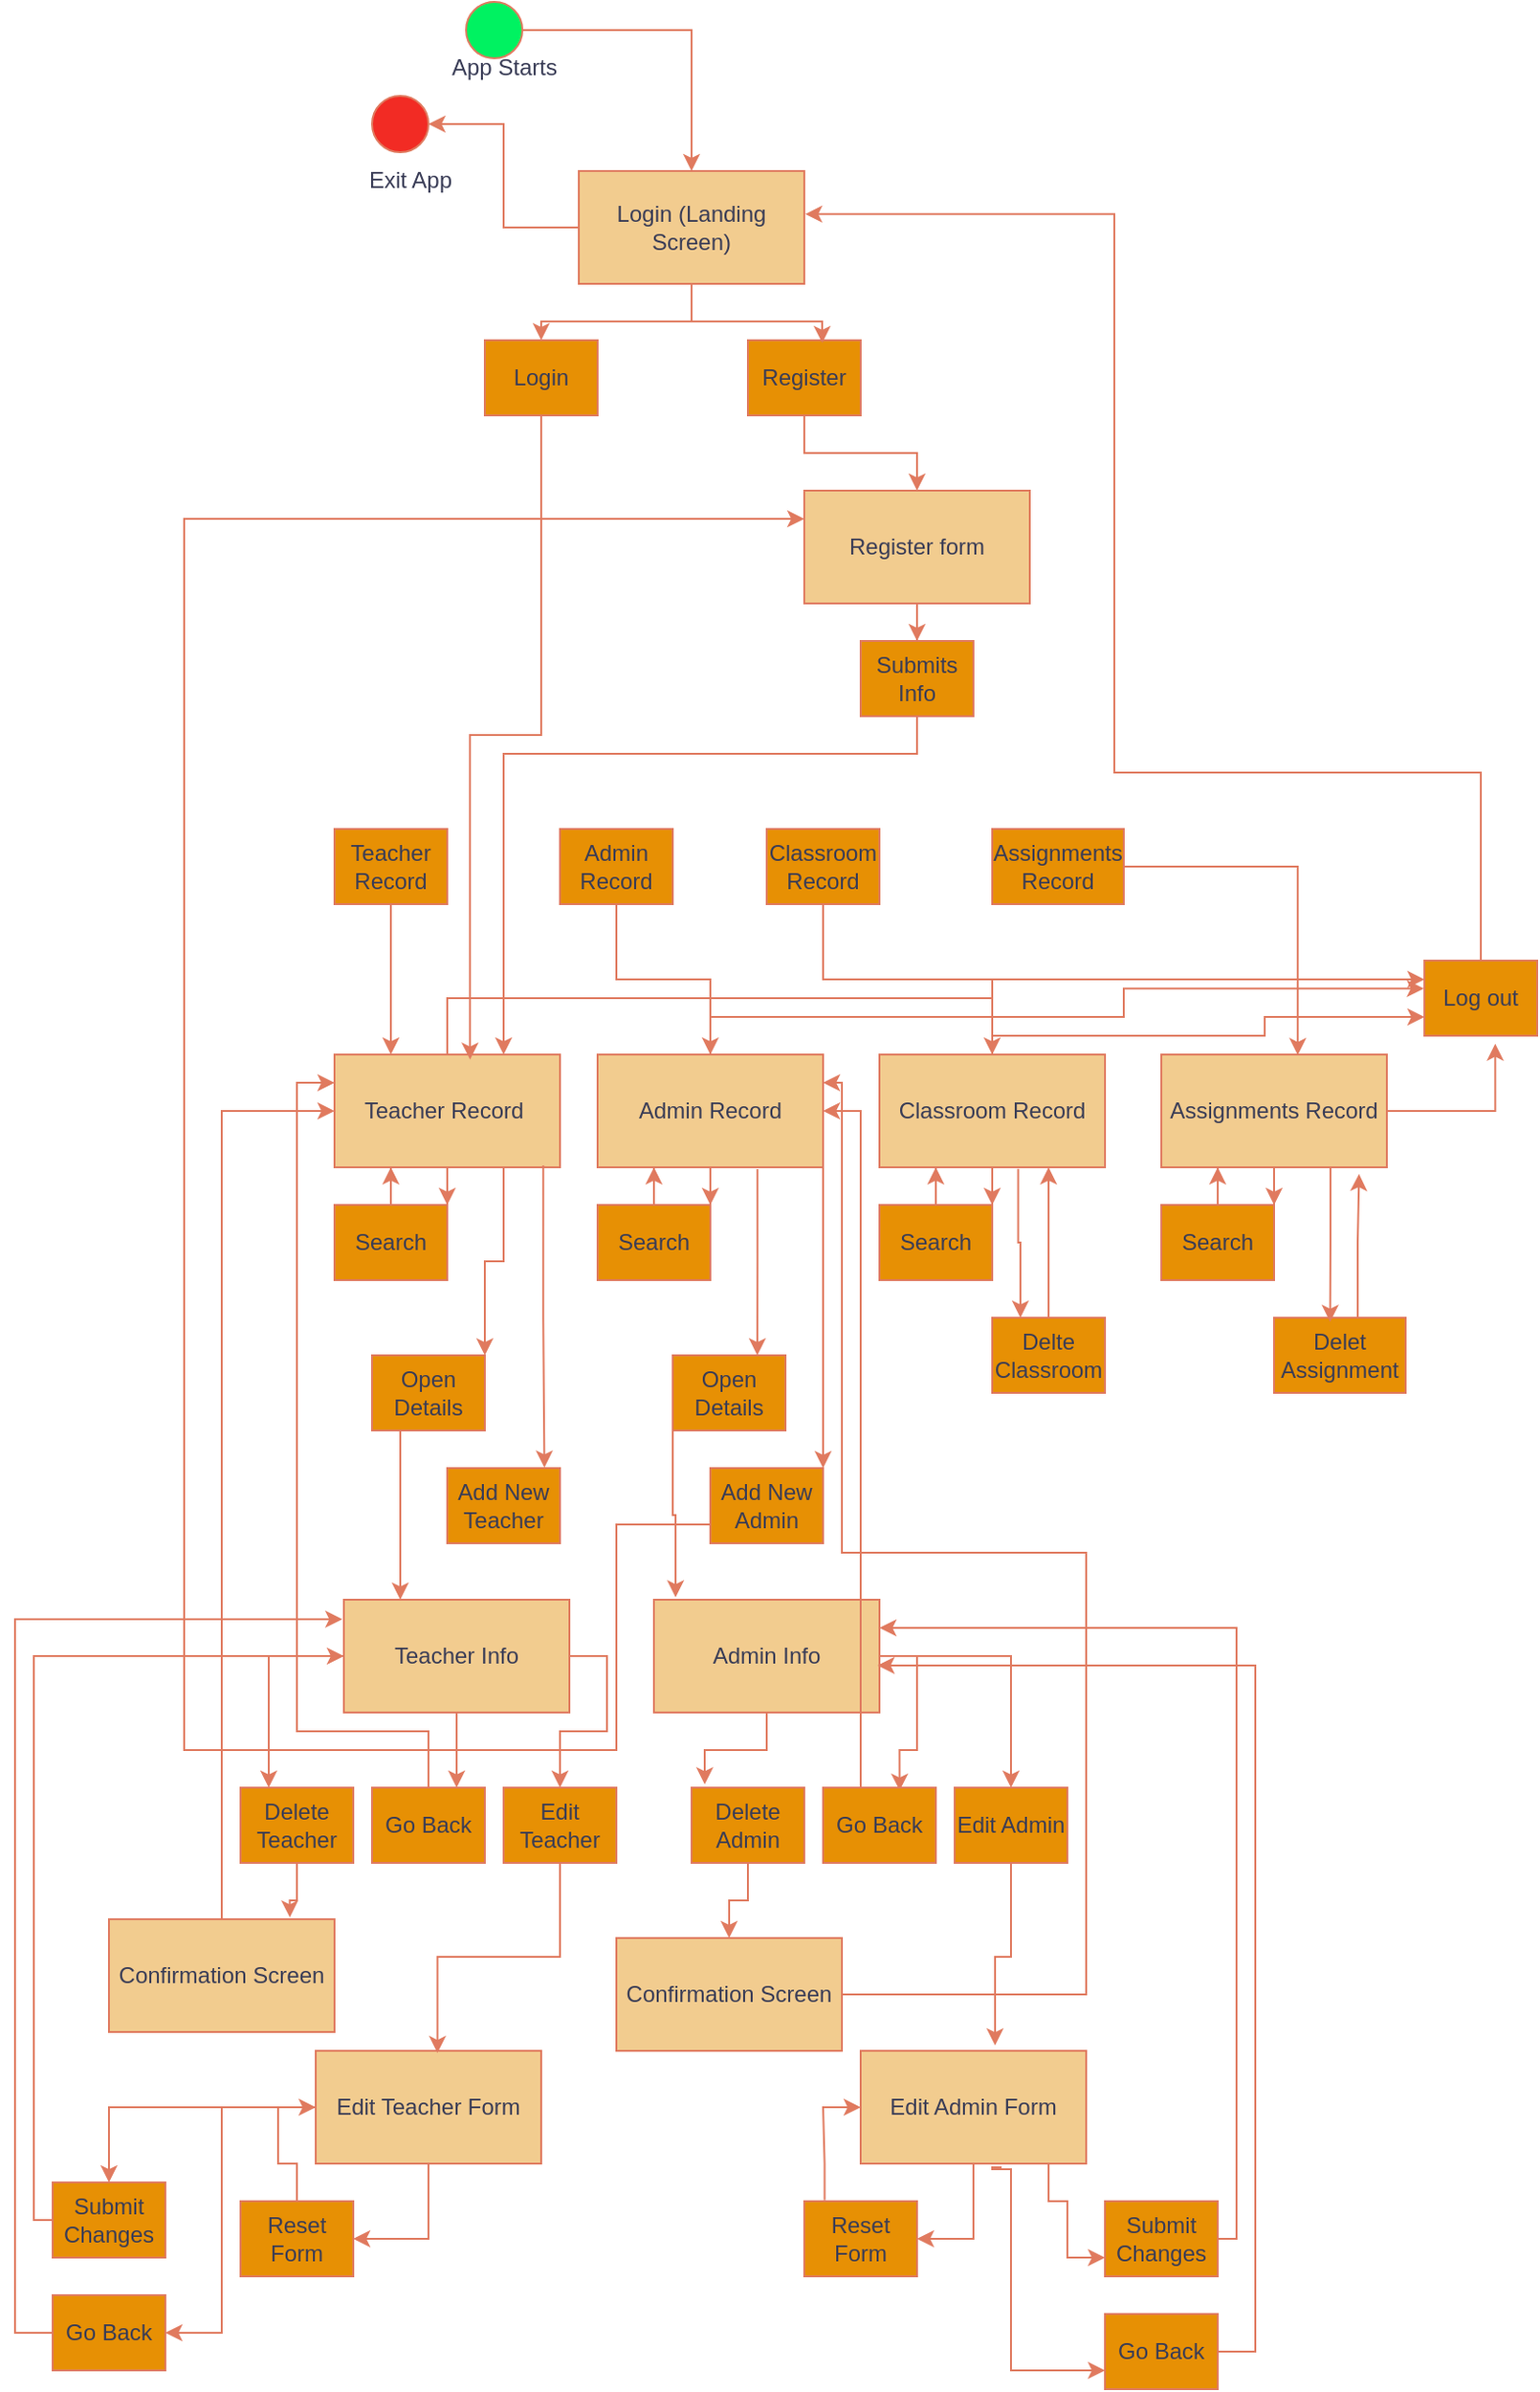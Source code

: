 <mxfile version="24.4.6" type="device">
  <diagram id="prtHgNgQTEPvFCAcTncT" name="Page-1">
    <mxGraphModel dx="1474" dy="450" grid="1" gridSize="10" guides="1" tooltips="1" connect="1" arrows="1" fold="1" page="1" pageScale="1" pageWidth="827" pageHeight="1169" math="0" shadow="0">
      <root>
        <mxCell id="0" />
        <mxCell id="1" parent="0" />
        <mxCell id="pUPX2TWsstye6qnm_-PR-9" style="edgeStyle=orthogonalEdgeStyle;rounded=0;orthogonalLoop=1;jettySize=auto;html=1;entryX=1;entryY=0.5;entryDx=0;entryDy=0;strokeColor=#E07A5F;fontColor=#393C56;fillColor=#F2CC8F;" edge="1" parent="1" source="pUPX2TWsstye6qnm_-PR-1" target="pUPX2TWsstye6qnm_-PR-3">
          <mxGeometry relative="1" as="geometry" />
        </mxCell>
        <mxCell id="pUPX2TWsstye6qnm_-PR-12" style="edgeStyle=orthogonalEdgeStyle;rounded=0;orthogonalLoop=1;jettySize=auto;html=1;entryX=0.5;entryY=0;entryDx=0;entryDy=0;strokeColor=#E07A5F;fontColor=#393C56;fillColor=#F2CC8F;" edge="1" parent="1" source="pUPX2TWsstye6qnm_-PR-1" target="pUPX2TWsstye6qnm_-PR-10">
          <mxGeometry relative="1" as="geometry" />
        </mxCell>
        <mxCell id="pUPX2TWsstye6qnm_-PR-1" value="Login (Landing Screen)" style="rounded=0;whiteSpace=wrap;html=1;labelBackgroundColor=none;fillColor=#F2CC8F;strokeColor=#E07A5F;fontColor=#393C56;" vertex="1" parent="1">
          <mxGeometry x="140" y="130" width="120" height="60" as="geometry" />
        </mxCell>
        <mxCell id="pUPX2TWsstye6qnm_-PR-7" style="edgeStyle=orthogonalEdgeStyle;rounded=0;orthogonalLoop=1;jettySize=auto;html=1;strokeColor=#E07A5F;fontColor=#393C56;fillColor=#F2CC8F;" edge="1" parent="1" source="pUPX2TWsstye6qnm_-PR-2" target="pUPX2TWsstye6qnm_-PR-1">
          <mxGeometry relative="1" as="geometry" />
        </mxCell>
        <mxCell id="pUPX2TWsstye6qnm_-PR-2" value="" style="ellipse;whiteSpace=wrap;html=1;aspect=fixed;labelBackgroundColor=none;fillColor=#00F261;strokeColor=#E07A5F;fontColor=#393C56;" vertex="1" parent="1">
          <mxGeometry x="80" y="40" width="30" height="30" as="geometry" />
        </mxCell>
        <mxCell id="pUPX2TWsstye6qnm_-PR-3" value="" style="ellipse;whiteSpace=wrap;html=1;aspect=fixed;labelBackgroundColor=none;fillColor=#F22B24;strokeColor=#E07A5F;fontColor=#393C56;" vertex="1" parent="1">
          <mxGeometry x="30" y="90" width="30" height="30" as="geometry" />
        </mxCell>
        <mxCell id="pUPX2TWsstye6qnm_-PR-5" value="App Starts" style="text;html=1;align=center;verticalAlign=middle;resizable=0;points=[];autosize=1;strokeColor=none;fillColor=none;fontColor=#393C56;" vertex="1" parent="1">
          <mxGeometry x="60" y="60" width="80" height="30" as="geometry" />
        </mxCell>
        <mxCell id="pUPX2TWsstye6qnm_-PR-6" value="Exit App" style="text;html=1;align=center;verticalAlign=middle;resizable=0;points=[];autosize=1;strokeColor=none;fillColor=none;fontColor=#393C56;" vertex="1" parent="1">
          <mxGeometry x="15" y="120" width="70" height="30" as="geometry" />
        </mxCell>
        <mxCell id="pUPX2TWsstye6qnm_-PR-10" value="Login" style="rounded=0;whiteSpace=wrap;html=1;labelBackgroundColor=none;fillColor=#e79004;strokeColor=#E07A5F;fontColor=#393C56;" vertex="1" parent="1">
          <mxGeometry x="90" y="220" width="60" height="40" as="geometry" />
        </mxCell>
        <mxCell id="pUPX2TWsstye6qnm_-PR-15" style="edgeStyle=orthogonalEdgeStyle;rounded=0;orthogonalLoop=1;jettySize=auto;html=1;entryX=0.5;entryY=0;entryDx=0;entryDy=0;strokeColor=#E07A5F;fontColor=#393C56;fillColor=#F2CC8F;" edge="1" parent="1" source="pUPX2TWsstye6qnm_-PR-11" target="pUPX2TWsstye6qnm_-PR-14">
          <mxGeometry relative="1" as="geometry" />
        </mxCell>
        <mxCell id="pUPX2TWsstye6qnm_-PR-11" value="Register" style="rounded=0;whiteSpace=wrap;html=1;labelBackgroundColor=none;fillColor=#e79004;strokeColor=#E07A5F;fontColor=#393C56;" vertex="1" parent="1">
          <mxGeometry x="230" y="220" width="60" height="40" as="geometry" />
        </mxCell>
        <mxCell id="pUPX2TWsstye6qnm_-PR-13" style="edgeStyle=orthogonalEdgeStyle;rounded=0;orthogonalLoop=1;jettySize=auto;html=1;entryX=0.659;entryY=0.036;entryDx=0;entryDy=0;entryPerimeter=0;strokeColor=#E07A5F;fontColor=#393C56;fillColor=#F2CC8F;" edge="1" parent="1" source="pUPX2TWsstye6qnm_-PR-1" target="pUPX2TWsstye6qnm_-PR-11">
          <mxGeometry relative="1" as="geometry" />
        </mxCell>
        <mxCell id="pUPX2TWsstye6qnm_-PR-17" style="edgeStyle=orthogonalEdgeStyle;rounded=0;orthogonalLoop=1;jettySize=auto;html=1;entryX=0.5;entryY=0;entryDx=0;entryDy=0;strokeColor=#E07A5F;fontColor=#393C56;fillColor=#F2CC8F;" edge="1" parent="1" source="pUPX2TWsstye6qnm_-PR-14" target="pUPX2TWsstye6qnm_-PR-16">
          <mxGeometry relative="1" as="geometry" />
        </mxCell>
        <mxCell id="pUPX2TWsstye6qnm_-PR-14" value="Register form" style="rounded=0;whiteSpace=wrap;html=1;labelBackgroundColor=none;fillColor=#F2CC8F;strokeColor=#E07A5F;fontColor=#393C56;" vertex="1" parent="1">
          <mxGeometry x="260" y="300" width="120" height="60" as="geometry" />
        </mxCell>
        <mxCell id="pUPX2TWsstye6qnm_-PR-30" style="edgeStyle=orthogonalEdgeStyle;rounded=0;orthogonalLoop=1;jettySize=auto;html=1;entryX=0.75;entryY=0;entryDx=0;entryDy=0;strokeColor=#E07A5F;fontColor=#393C56;fillColor=#F2CC8F;" edge="1" parent="1" source="pUPX2TWsstye6qnm_-PR-16" target="pUPX2TWsstye6qnm_-PR-18">
          <mxGeometry relative="1" as="geometry">
            <Array as="points">
              <mxPoint x="320" y="440" />
              <mxPoint x="100" y="440" />
            </Array>
          </mxGeometry>
        </mxCell>
        <mxCell id="pUPX2TWsstye6qnm_-PR-16" value="Submits Info" style="rounded=0;whiteSpace=wrap;html=1;labelBackgroundColor=none;fillColor=#e79004;strokeColor=#E07A5F;fontColor=#393C56;" vertex="1" parent="1">
          <mxGeometry x="290" y="380" width="60" height="40" as="geometry" />
        </mxCell>
        <mxCell id="pUPX2TWsstye6qnm_-PR-43" style="edgeStyle=orthogonalEdgeStyle;rounded=0;orthogonalLoop=1;jettySize=auto;html=1;entryX=1;entryY=0;entryDx=0;entryDy=0;strokeColor=#E07A5F;fontColor=#393C56;fillColor=#F2CC8F;" edge="1" parent="1" source="pUPX2TWsstye6qnm_-PR-18" target="pUPX2TWsstye6qnm_-PR-35">
          <mxGeometry relative="1" as="geometry" />
        </mxCell>
        <mxCell id="pUPX2TWsstye6qnm_-PR-55" style="edgeStyle=orthogonalEdgeStyle;rounded=0;orthogonalLoop=1;jettySize=auto;html=1;entryX=1;entryY=0;entryDx=0;entryDy=0;strokeColor=#E07A5F;fontColor=#393C56;fillColor=#F2CC8F;exitX=0.75;exitY=1;exitDx=0;exitDy=0;" edge="1" parent="1" source="pUPX2TWsstye6qnm_-PR-18" target="pUPX2TWsstye6qnm_-PR-51">
          <mxGeometry relative="1" as="geometry" />
        </mxCell>
        <mxCell id="pUPX2TWsstye6qnm_-PR-85" style="edgeStyle=orthogonalEdgeStyle;rounded=0;orthogonalLoop=1;jettySize=auto;html=1;entryX=0;entryY=0.25;entryDx=0;entryDy=0;strokeColor=#E07A5F;fontColor=#393C56;fillColor=#F2CC8F;" edge="1" parent="1" source="pUPX2TWsstye6qnm_-PR-18" target="pUPX2TWsstye6qnm_-PR-81">
          <mxGeometry relative="1" as="geometry">
            <Array as="points">
              <mxPoint x="70" y="570" />
              <mxPoint x="360" y="570" />
              <mxPoint x="360" y="560" />
            </Array>
          </mxGeometry>
        </mxCell>
        <mxCell id="pUPX2TWsstye6qnm_-PR-18" value="Teacher Record&amp;nbsp;" style="rounded=0;whiteSpace=wrap;html=1;labelBackgroundColor=none;fillColor=#F2CC8F;strokeColor=#E07A5F;fontColor=#393C56;" vertex="1" parent="1">
          <mxGeometry x="10" y="600" width="120" height="60" as="geometry" />
        </mxCell>
        <mxCell id="pUPX2TWsstye6qnm_-PR-31" style="edgeStyle=orthogonalEdgeStyle;rounded=0;orthogonalLoop=1;jettySize=auto;html=1;entryX=0.25;entryY=0;entryDx=0;entryDy=0;strokeColor=#E07A5F;fontColor=#393C56;fillColor=#F2CC8F;" edge="1" parent="1" source="pUPX2TWsstye6qnm_-PR-19" target="pUPX2TWsstye6qnm_-PR-18">
          <mxGeometry relative="1" as="geometry" />
        </mxCell>
        <mxCell id="pUPX2TWsstye6qnm_-PR-19" value="Teacher Record" style="rounded=0;whiteSpace=wrap;html=1;labelBackgroundColor=none;fillColor=#e79004;strokeColor=#E07A5F;fontColor=#393C56;" vertex="1" parent="1">
          <mxGeometry x="10" y="480" width="60" height="40" as="geometry" />
        </mxCell>
        <mxCell id="pUPX2TWsstye6qnm_-PR-33" style="edgeStyle=orthogonalEdgeStyle;rounded=0;orthogonalLoop=1;jettySize=auto;html=1;entryX=0.5;entryY=0;entryDx=0;entryDy=0;strokeColor=#E07A5F;fontColor=#393C56;fillColor=#F2CC8F;" edge="1" parent="1" source="pUPX2TWsstye6qnm_-PR-20" target="pUPX2TWsstye6qnm_-PR-27">
          <mxGeometry relative="1" as="geometry" />
        </mxCell>
        <mxCell id="pUPX2TWsstye6qnm_-PR-20" value="Classroom Record" style="rounded=0;whiteSpace=wrap;html=1;labelBackgroundColor=none;fillColor=#e79004;strokeColor=#E07A5F;fontColor=#393C56;" vertex="1" parent="1">
          <mxGeometry x="240" y="480" width="60" height="40" as="geometry" />
        </mxCell>
        <mxCell id="pUPX2TWsstye6qnm_-PR-21" value="Assignments Record" style="rounded=0;whiteSpace=wrap;html=1;labelBackgroundColor=none;fillColor=#e79004;strokeColor=#E07A5F;fontColor=#393C56;" vertex="1" parent="1">
          <mxGeometry x="360" y="480" width="70" height="40" as="geometry" />
        </mxCell>
        <mxCell id="pUPX2TWsstye6qnm_-PR-32" style="edgeStyle=orthogonalEdgeStyle;rounded=0;orthogonalLoop=1;jettySize=auto;html=1;entryX=0.5;entryY=0;entryDx=0;entryDy=0;strokeColor=#E07A5F;fontColor=#393C56;fillColor=#F2CC8F;" edge="1" parent="1" source="pUPX2TWsstye6qnm_-PR-22" target="pUPX2TWsstye6qnm_-PR-26">
          <mxGeometry relative="1" as="geometry" />
        </mxCell>
        <mxCell id="pUPX2TWsstye6qnm_-PR-22" value="Admin Record" style="rounded=0;whiteSpace=wrap;html=1;labelBackgroundColor=none;fillColor=#e79004;strokeColor=#E07A5F;fontColor=#393C56;" vertex="1" parent="1">
          <mxGeometry x="130" y="480" width="60" height="40" as="geometry" />
        </mxCell>
        <mxCell id="pUPX2TWsstye6qnm_-PR-45" style="edgeStyle=orthogonalEdgeStyle;rounded=0;orthogonalLoop=1;jettySize=auto;html=1;entryX=1;entryY=0;entryDx=0;entryDy=0;strokeColor=#E07A5F;fontColor=#393C56;fillColor=#F2CC8F;" edge="1" parent="1" source="pUPX2TWsstye6qnm_-PR-26" target="pUPX2TWsstye6qnm_-PR-40">
          <mxGeometry relative="1" as="geometry" />
        </mxCell>
        <mxCell id="pUPX2TWsstye6qnm_-PR-58" style="edgeStyle=orthogonalEdgeStyle;rounded=0;orthogonalLoop=1;jettySize=auto;html=1;entryX=0.75;entryY=0;entryDx=0;entryDy=0;strokeColor=#E07A5F;fontColor=#393C56;fillColor=#F2CC8F;exitX=0.709;exitY=1.016;exitDx=0;exitDy=0;exitPerimeter=0;" edge="1" parent="1" source="pUPX2TWsstye6qnm_-PR-26" target="pUPX2TWsstye6qnm_-PR-52">
          <mxGeometry relative="1" as="geometry" />
        </mxCell>
        <mxCell id="pUPX2TWsstye6qnm_-PR-59" style="edgeStyle=orthogonalEdgeStyle;rounded=0;orthogonalLoop=1;jettySize=auto;html=1;entryX=1;entryY=0;entryDx=0;entryDy=0;strokeColor=#E07A5F;fontColor=#393C56;fillColor=#F2CC8F;exitX=1;exitY=1;exitDx=0;exitDy=0;" edge="1" parent="1" source="pUPX2TWsstye6qnm_-PR-26" target="pUPX2TWsstye6qnm_-PR-54">
          <mxGeometry relative="1" as="geometry" />
        </mxCell>
        <mxCell id="pUPX2TWsstye6qnm_-PR-26" value="Admin Record" style="rounded=0;whiteSpace=wrap;html=1;labelBackgroundColor=none;fillColor=#F2CC8F;strokeColor=#E07A5F;fontColor=#393C56;" vertex="1" parent="1">
          <mxGeometry x="150" y="600" width="120" height="60" as="geometry" />
        </mxCell>
        <mxCell id="pUPX2TWsstye6qnm_-PR-47" style="edgeStyle=orthogonalEdgeStyle;rounded=0;orthogonalLoop=1;jettySize=auto;html=1;entryX=1;entryY=0;entryDx=0;entryDy=0;strokeColor=#E07A5F;fontColor=#393C56;fillColor=#F2CC8F;" edge="1" parent="1" source="pUPX2TWsstye6qnm_-PR-27" target="pUPX2TWsstye6qnm_-PR-41">
          <mxGeometry relative="1" as="geometry" />
        </mxCell>
        <mxCell id="pUPX2TWsstye6qnm_-PR-83" style="edgeStyle=orthogonalEdgeStyle;rounded=0;orthogonalLoop=1;jettySize=auto;html=1;entryX=0;entryY=0.75;entryDx=0;entryDy=0;strokeColor=#E07A5F;fontColor=#393C56;fillColor=#F2CC8F;" edge="1" parent="1" source="pUPX2TWsstye6qnm_-PR-27" target="pUPX2TWsstye6qnm_-PR-81">
          <mxGeometry relative="1" as="geometry">
            <Array as="points">
              <mxPoint x="360" y="590" />
              <mxPoint x="505" y="590" />
              <mxPoint x="505" y="580" />
            </Array>
          </mxGeometry>
        </mxCell>
        <mxCell id="pUPX2TWsstye6qnm_-PR-27" value="Classroom Record" style="rounded=0;whiteSpace=wrap;html=1;labelBackgroundColor=none;fillColor=#F2CC8F;strokeColor=#E07A5F;fontColor=#393C56;" vertex="1" parent="1">
          <mxGeometry x="300" y="600" width="120" height="60" as="geometry" />
        </mxCell>
        <mxCell id="pUPX2TWsstye6qnm_-PR-50" style="edgeStyle=orthogonalEdgeStyle;rounded=0;orthogonalLoop=1;jettySize=auto;html=1;entryX=1;entryY=0;entryDx=0;entryDy=0;strokeColor=#E07A5F;fontColor=#393C56;fillColor=#F2CC8F;" edge="1" parent="1" source="pUPX2TWsstye6qnm_-PR-28" target="pUPX2TWsstye6qnm_-PR-42">
          <mxGeometry relative="1" as="geometry" />
        </mxCell>
        <mxCell id="pUPX2TWsstye6qnm_-PR-28" value="Assignments Record" style="rounded=0;whiteSpace=wrap;html=1;labelBackgroundColor=none;fillColor=#F2CC8F;strokeColor=#E07A5F;fontColor=#393C56;" vertex="1" parent="1">
          <mxGeometry x="450" y="600" width="120" height="60" as="geometry" />
        </mxCell>
        <mxCell id="pUPX2TWsstye6qnm_-PR-29" style="edgeStyle=orthogonalEdgeStyle;rounded=0;orthogonalLoop=1;jettySize=auto;html=1;entryX=0.601;entryY=0.045;entryDx=0;entryDy=0;entryPerimeter=0;strokeColor=#E07A5F;fontColor=#393C56;fillColor=#F2CC8F;" edge="1" parent="1" source="pUPX2TWsstye6qnm_-PR-10" target="pUPX2TWsstye6qnm_-PR-18">
          <mxGeometry relative="1" as="geometry" />
        </mxCell>
        <mxCell id="pUPX2TWsstye6qnm_-PR-34" style="edgeStyle=orthogonalEdgeStyle;rounded=0;orthogonalLoop=1;jettySize=auto;html=1;entryX=0.605;entryY=0.005;entryDx=0;entryDy=0;entryPerimeter=0;strokeColor=#E07A5F;fontColor=#393C56;fillColor=#F2CC8F;" edge="1" parent="1" source="pUPX2TWsstye6qnm_-PR-21" target="pUPX2TWsstye6qnm_-PR-28">
          <mxGeometry relative="1" as="geometry" />
        </mxCell>
        <mxCell id="pUPX2TWsstye6qnm_-PR-44" style="edgeStyle=orthogonalEdgeStyle;rounded=0;orthogonalLoop=1;jettySize=auto;html=1;entryX=0.25;entryY=1;entryDx=0;entryDy=0;strokeColor=#E07A5F;fontColor=#393C56;fillColor=#F2CC8F;" edge="1" parent="1" source="pUPX2TWsstye6qnm_-PR-35" target="pUPX2TWsstye6qnm_-PR-18">
          <mxGeometry relative="1" as="geometry" />
        </mxCell>
        <mxCell id="pUPX2TWsstye6qnm_-PR-35" value="Search" style="rounded=0;whiteSpace=wrap;html=1;labelBackgroundColor=none;fillColor=#e79004;strokeColor=#E07A5F;fontColor=#393C56;" vertex="1" parent="1">
          <mxGeometry x="10" y="680" width="60" height="40" as="geometry" />
        </mxCell>
        <mxCell id="pUPX2TWsstye6qnm_-PR-46" style="edgeStyle=orthogonalEdgeStyle;rounded=0;orthogonalLoop=1;jettySize=auto;html=1;entryX=0.25;entryY=1;entryDx=0;entryDy=0;strokeColor=#E07A5F;fontColor=#393C56;fillColor=#F2CC8F;" edge="1" parent="1" source="pUPX2TWsstye6qnm_-PR-40" target="pUPX2TWsstye6qnm_-PR-26">
          <mxGeometry relative="1" as="geometry" />
        </mxCell>
        <mxCell id="pUPX2TWsstye6qnm_-PR-40" value="Search" style="rounded=0;whiteSpace=wrap;html=1;labelBackgroundColor=none;fillColor=#e79004;strokeColor=#E07A5F;fontColor=#393C56;" vertex="1" parent="1">
          <mxGeometry x="150" y="680" width="60" height="40" as="geometry" />
        </mxCell>
        <mxCell id="pUPX2TWsstye6qnm_-PR-48" style="edgeStyle=orthogonalEdgeStyle;rounded=0;orthogonalLoop=1;jettySize=auto;html=1;entryX=0.25;entryY=1;entryDx=0;entryDy=0;strokeColor=#E07A5F;fontColor=#393C56;fillColor=#F2CC8F;" edge="1" parent="1" source="pUPX2TWsstye6qnm_-PR-41" target="pUPX2TWsstye6qnm_-PR-27">
          <mxGeometry relative="1" as="geometry" />
        </mxCell>
        <mxCell id="pUPX2TWsstye6qnm_-PR-41" value="Search" style="rounded=0;whiteSpace=wrap;html=1;labelBackgroundColor=none;fillColor=#e79004;strokeColor=#E07A5F;fontColor=#393C56;" vertex="1" parent="1">
          <mxGeometry x="300" y="680" width="60" height="40" as="geometry" />
        </mxCell>
        <mxCell id="pUPX2TWsstye6qnm_-PR-49" style="edgeStyle=orthogonalEdgeStyle;rounded=0;orthogonalLoop=1;jettySize=auto;html=1;entryX=0.25;entryY=1;entryDx=0;entryDy=0;strokeColor=#E07A5F;fontColor=#393C56;fillColor=#F2CC8F;" edge="1" parent="1" source="pUPX2TWsstye6qnm_-PR-42" target="pUPX2TWsstye6qnm_-PR-28">
          <mxGeometry relative="1" as="geometry" />
        </mxCell>
        <mxCell id="pUPX2TWsstye6qnm_-PR-42" value="Search" style="rounded=0;whiteSpace=wrap;html=1;labelBackgroundColor=none;fillColor=#e79004;strokeColor=#E07A5F;fontColor=#393C56;" vertex="1" parent="1">
          <mxGeometry x="450" y="680" width="60" height="40" as="geometry" />
        </mxCell>
        <mxCell id="pUPX2TWsstye6qnm_-PR-63" style="edgeStyle=orthogonalEdgeStyle;rounded=0;orthogonalLoop=1;jettySize=auto;html=1;entryX=0.25;entryY=0;entryDx=0;entryDy=0;strokeColor=#E07A5F;fontColor=#393C56;fillColor=#F2CC8F;exitX=0.25;exitY=1;exitDx=0;exitDy=0;" edge="1" parent="1" source="pUPX2TWsstye6qnm_-PR-51" target="pUPX2TWsstye6qnm_-PR-60">
          <mxGeometry relative="1" as="geometry" />
        </mxCell>
        <mxCell id="pUPX2TWsstye6qnm_-PR-51" value="Open Details" style="rounded=0;whiteSpace=wrap;html=1;labelBackgroundColor=none;fillColor=#e79004;strokeColor=#E07A5F;fontColor=#393C56;" vertex="1" parent="1">
          <mxGeometry x="30" y="760" width="60" height="40" as="geometry" />
        </mxCell>
        <mxCell id="pUPX2TWsstye6qnm_-PR-52" value="Open Details" style="rounded=0;whiteSpace=wrap;html=1;labelBackgroundColor=none;fillColor=#e79004;strokeColor=#E07A5F;fontColor=#393C56;" vertex="1" parent="1">
          <mxGeometry x="190" y="760" width="60" height="40" as="geometry" />
        </mxCell>
        <mxCell id="pUPX2TWsstye6qnm_-PR-53" value="Add New Teacher" style="rounded=0;whiteSpace=wrap;html=1;labelBackgroundColor=none;fillColor=#e79004;strokeColor=#E07A5F;fontColor=#393C56;" vertex="1" parent="1">
          <mxGeometry x="70" y="820" width="60" height="40" as="geometry" />
        </mxCell>
        <mxCell id="pUPX2TWsstye6qnm_-PR-54" value="Add New Admin" style="rounded=0;whiteSpace=wrap;html=1;labelBackgroundColor=none;fillColor=#e79004;strokeColor=#E07A5F;fontColor=#393C56;" vertex="1" parent="1">
          <mxGeometry x="210" y="820" width="60" height="40" as="geometry" />
        </mxCell>
        <mxCell id="pUPX2TWsstye6qnm_-PR-56" style="edgeStyle=orthogonalEdgeStyle;rounded=0;orthogonalLoop=1;jettySize=auto;html=1;entryX=0.862;entryY=-0.007;entryDx=0;entryDy=0;entryPerimeter=0;strokeColor=#E07A5F;fontColor=#393C56;fillColor=#F2CC8F;exitX=0.926;exitY=0.984;exitDx=0;exitDy=0;exitPerimeter=0;" edge="1" parent="1" source="pUPX2TWsstye6qnm_-PR-18" target="pUPX2TWsstye6qnm_-PR-53">
          <mxGeometry relative="1" as="geometry" />
        </mxCell>
        <mxCell id="pUPX2TWsstye6qnm_-PR-78" style="edgeStyle=orthogonalEdgeStyle;rounded=0;orthogonalLoop=1;jettySize=auto;html=1;entryX=0.75;entryY=0;entryDx=0;entryDy=0;strokeColor=#E07A5F;fontColor=#393C56;fillColor=#F2CC8F;" edge="1" parent="1" source="pUPX2TWsstye6qnm_-PR-60" target="pUPX2TWsstye6qnm_-PR-65">
          <mxGeometry relative="1" as="geometry" />
        </mxCell>
        <mxCell id="pUPX2TWsstye6qnm_-PR-89" style="edgeStyle=orthogonalEdgeStyle;rounded=0;orthogonalLoop=1;jettySize=auto;html=1;entryX=0.5;entryY=0;entryDx=0;entryDy=0;strokeColor=#E07A5F;fontColor=#393C56;fillColor=#F2CC8F;exitX=1;exitY=0.5;exitDx=0;exitDy=0;" edge="1" parent="1" source="pUPX2TWsstye6qnm_-PR-60" target="pUPX2TWsstye6qnm_-PR-67">
          <mxGeometry relative="1" as="geometry">
            <Array as="points">
              <mxPoint x="155" y="920" />
              <mxPoint x="155" y="960" />
              <mxPoint x="130" y="960" />
            </Array>
          </mxGeometry>
        </mxCell>
        <mxCell id="pUPX2TWsstye6qnm_-PR-90" style="edgeStyle=orthogonalEdgeStyle;rounded=0;orthogonalLoop=1;jettySize=auto;html=1;entryX=0.25;entryY=0;entryDx=0;entryDy=0;strokeColor=#E07A5F;fontColor=#393C56;fillColor=#F2CC8F;exitX=0;exitY=0.5;exitDx=0;exitDy=0;" edge="1" parent="1" source="pUPX2TWsstye6qnm_-PR-60" target="pUPX2TWsstye6qnm_-PR-66">
          <mxGeometry relative="1" as="geometry" />
        </mxCell>
        <mxCell id="pUPX2TWsstye6qnm_-PR-60" value="Teacher Info" style="rounded=0;whiteSpace=wrap;html=1;labelBackgroundColor=none;fillColor=#F2CC8F;strokeColor=#E07A5F;fontColor=#393C56;" vertex="1" parent="1">
          <mxGeometry x="15" y="890" width="120" height="60" as="geometry" />
        </mxCell>
        <mxCell id="pUPX2TWsstye6qnm_-PR-62" style="edgeStyle=orthogonalEdgeStyle;rounded=0;orthogonalLoop=1;jettySize=auto;html=1;strokeColor=#E07A5F;fontColor=#393C56;fillColor=#F2CC8F;entryX=0;entryY=0.25;entryDx=0;entryDy=0;exitX=0;exitY=0.75;exitDx=0;exitDy=0;" edge="1" parent="1" source="pUPX2TWsstye6qnm_-PR-54" target="pUPX2TWsstye6qnm_-PR-14">
          <mxGeometry relative="1" as="geometry">
            <mxPoint x="-70" y="320" as="targetPoint" />
            <mxPoint x="170" y="960" as="sourcePoint" />
            <Array as="points">
              <mxPoint x="160" y="850" />
              <mxPoint x="160" y="970" />
              <mxPoint x="-70" y="970" />
              <mxPoint x="-70" y="315" />
            </Array>
          </mxGeometry>
        </mxCell>
        <mxCell id="pUPX2TWsstye6qnm_-PR-80" style="edgeStyle=orthogonalEdgeStyle;rounded=0;orthogonalLoop=1;jettySize=auto;html=1;strokeColor=#E07A5F;fontColor=#393C56;fillColor=#F2CC8F;entryX=0.679;entryY=0.039;entryDx=0;entryDy=0;entryPerimeter=0;exitX=1;exitY=0.5;exitDx=0;exitDy=0;" edge="1" parent="1" source="pUPX2TWsstye6qnm_-PR-61" target="pUPX2TWsstye6qnm_-PR-68">
          <mxGeometry relative="1" as="geometry">
            <mxPoint x="310" y="980" as="targetPoint" />
          </mxGeometry>
        </mxCell>
        <mxCell id="pUPX2TWsstye6qnm_-PR-92" style="edgeStyle=orthogonalEdgeStyle;rounded=0;orthogonalLoop=1;jettySize=auto;html=1;entryX=0.5;entryY=0;entryDx=0;entryDy=0;strokeColor=#E07A5F;fontColor=#393C56;fillColor=#F2CC8F;" edge="1" parent="1" source="pUPX2TWsstye6qnm_-PR-61" target="pUPX2TWsstye6qnm_-PR-70">
          <mxGeometry relative="1" as="geometry" />
        </mxCell>
        <mxCell id="pUPX2TWsstye6qnm_-PR-61" value="Admin Info" style="rounded=0;whiteSpace=wrap;html=1;labelBackgroundColor=none;fillColor=#F2CC8F;strokeColor=#E07A5F;fontColor=#393C56;" vertex="1" parent="1">
          <mxGeometry x="180" y="890" width="120" height="60" as="geometry" />
        </mxCell>
        <mxCell id="pUPX2TWsstye6qnm_-PR-64" style="edgeStyle=orthogonalEdgeStyle;rounded=0;orthogonalLoop=1;jettySize=auto;html=1;entryX=0.096;entryY=-0.021;entryDx=0;entryDy=0;entryPerimeter=0;strokeColor=#E07A5F;fontColor=#393C56;fillColor=#F2CC8F;exitX=0;exitY=1;exitDx=0;exitDy=0;" edge="1" parent="1" source="pUPX2TWsstye6qnm_-PR-52" target="pUPX2TWsstye6qnm_-PR-61">
          <mxGeometry relative="1" as="geometry" />
        </mxCell>
        <mxCell id="pUPX2TWsstye6qnm_-PR-88" style="edgeStyle=orthogonalEdgeStyle;rounded=0;orthogonalLoop=1;jettySize=auto;html=1;entryX=0;entryY=0.25;entryDx=0;entryDy=0;strokeColor=#E07A5F;fontColor=#393C56;fillColor=#F2CC8F;" edge="1" parent="1" source="pUPX2TWsstye6qnm_-PR-65" target="pUPX2TWsstye6qnm_-PR-18">
          <mxGeometry relative="1" as="geometry">
            <Array as="points">
              <mxPoint x="60" y="960" />
              <mxPoint x="-10" y="960" />
              <mxPoint x="-10" y="615" />
            </Array>
          </mxGeometry>
        </mxCell>
        <mxCell id="pUPX2TWsstye6qnm_-PR-65" value="Go Back" style="rounded=0;whiteSpace=wrap;html=1;labelBackgroundColor=none;fillColor=#e79004;strokeColor=#E07A5F;fontColor=#393C56;" vertex="1" parent="1">
          <mxGeometry x="30" y="990" width="60" height="40" as="geometry" />
        </mxCell>
        <mxCell id="pUPX2TWsstye6qnm_-PR-66" value="Delete Teacher" style="rounded=0;whiteSpace=wrap;html=1;labelBackgroundColor=none;fillColor=#e79004;strokeColor=#E07A5F;fontColor=#393C56;" vertex="1" parent="1">
          <mxGeometry x="-40" y="990" width="60" height="40" as="geometry" />
        </mxCell>
        <mxCell id="pUPX2TWsstye6qnm_-PR-67" value="Edit Teacher" style="rounded=0;whiteSpace=wrap;html=1;labelBackgroundColor=none;fillColor=#e79004;strokeColor=#E07A5F;fontColor=#393C56;" vertex="1" parent="1">
          <mxGeometry x="100" y="990" width="60" height="40" as="geometry" />
        </mxCell>
        <mxCell id="pUPX2TWsstye6qnm_-PR-87" style="edgeStyle=orthogonalEdgeStyle;rounded=0;orthogonalLoop=1;jettySize=auto;html=1;entryX=1;entryY=0.5;entryDx=0;entryDy=0;strokeColor=#E07A5F;fontColor=#393C56;fillColor=#F2CC8F;" edge="1" parent="1" source="pUPX2TWsstye6qnm_-PR-68" target="pUPX2TWsstye6qnm_-PR-26">
          <mxGeometry relative="1" as="geometry">
            <Array as="points">
              <mxPoint x="290" y="630" />
            </Array>
          </mxGeometry>
        </mxCell>
        <mxCell id="pUPX2TWsstye6qnm_-PR-68" value="Go Back" style="rounded=0;whiteSpace=wrap;html=1;labelBackgroundColor=none;fillColor=#e79004;strokeColor=#E07A5F;fontColor=#393C56;" vertex="1" parent="1">
          <mxGeometry x="270" y="990" width="60" height="40" as="geometry" />
        </mxCell>
        <mxCell id="pUPX2TWsstye6qnm_-PR-95" style="edgeStyle=orthogonalEdgeStyle;rounded=0;orthogonalLoop=1;jettySize=auto;html=1;entryX=0.5;entryY=0;entryDx=0;entryDy=0;strokeColor=#E07A5F;fontColor=#393C56;fillColor=#F2CC8F;" edge="1" parent="1" source="pUPX2TWsstye6qnm_-PR-69" target="pUPX2TWsstye6qnm_-PR-94">
          <mxGeometry relative="1" as="geometry" />
        </mxCell>
        <mxCell id="pUPX2TWsstye6qnm_-PR-69" value="Delete Admin" style="rounded=0;whiteSpace=wrap;html=1;labelBackgroundColor=none;fillColor=#e79004;strokeColor=#E07A5F;fontColor=#393C56;" vertex="1" parent="1">
          <mxGeometry x="200" y="990" width="60" height="40" as="geometry" />
        </mxCell>
        <mxCell id="pUPX2TWsstye6qnm_-PR-70" value="Edit Admin" style="rounded=0;whiteSpace=wrap;html=1;labelBackgroundColor=none;fillColor=#e79004;strokeColor=#E07A5F;fontColor=#393C56;" vertex="1" parent="1">
          <mxGeometry x="340" y="990" width="60" height="40" as="geometry" />
        </mxCell>
        <mxCell id="pUPX2TWsstye6qnm_-PR-74" style="edgeStyle=orthogonalEdgeStyle;rounded=0;orthogonalLoop=1;jettySize=auto;html=1;entryX=0.75;entryY=1;entryDx=0;entryDy=0;strokeColor=#E07A5F;fontColor=#393C56;fillColor=#F2CC8F;" edge="1" parent="1" source="pUPX2TWsstye6qnm_-PR-71" target="pUPX2TWsstye6qnm_-PR-27">
          <mxGeometry relative="1" as="geometry" />
        </mxCell>
        <mxCell id="pUPX2TWsstye6qnm_-PR-71" value="Delte Classroom" style="rounded=0;whiteSpace=wrap;html=1;labelBackgroundColor=none;fillColor=#e79004;strokeColor=#E07A5F;fontColor=#393C56;" vertex="1" parent="1">
          <mxGeometry x="360" y="740" width="60" height="40" as="geometry" />
        </mxCell>
        <mxCell id="pUPX2TWsstye6qnm_-PR-72" value="Delet Assignment" style="rounded=0;whiteSpace=wrap;html=1;labelBackgroundColor=none;fillColor=#e79004;strokeColor=#E07A5F;fontColor=#393C56;" vertex="1" parent="1">
          <mxGeometry x="510" y="740" width="70" height="40" as="geometry" />
        </mxCell>
        <mxCell id="pUPX2TWsstye6qnm_-PR-73" style="edgeStyle=orthogonalEdgeStyle;rounded=0;orthogonalLoop=1;jettySize=auto;html=1;entryX=0.25;entryY=0;entryDx=0;entryDy=0;strokeColor=#E07A5F;fontColor=#393C56;fillColor=#F2CC8F;exitX=0.615;exitY=1.015;exitDx=0;exitDy=0;exitPerimeter=0;" edge="1" parent="1" source="pUPX2TWsstye6qnm_-PR-27" target="pUPX2TWsstye6qnm_-PR-71">
          <mxGeometry relative="1" as="geometry">
            <Array as="points">
              <mxPoint x="374" y="700" />
              <mxPoint x="375" y="700" />
            </Array>
          </mxGeometry>
        </mxCell>
        <mxCell id="pUPX2TWsstye6qnm_-PR-75" style="edgeStyle=orthogonalEdgeStyle;rounded=0;orthogonalLoop=1;jettySize=auto;html=1;entryX=0.426;entryY=0.056;entryDx=0;entryDy=0;entryPerimeter=0;strokeColor=#E07A5F;fontColor=#393C56;fillColor=#F2CC8F;exitX=0.75;exitY=1;exitDx=0;exitDy=0;" edge="1" parent="1" source="pUPX2TWsstye6qnm_-PR-28" target="pUPX2TWsstye6qnm_-PR-72">
          <mxGeometry relative="1" as="geometry" />
        </mxCell>
        <mxCell id="pUPX2TWsstye6qnm_-PR-76" style="edgeStyle=orthogonalEdgeStyle;rounded=0;orthogonalLoop=1;jettySize=auto;html=1;entryX=0.877;entryY=1.059;entryDx=0;entryDy=0;entryPerimeter=0;strokeColor=#E07A5F;fontColor=#393C56;fillColor=#F2CC8F;exitX=0.636;exitY=0.006;exitDx=0;exitDy=0;exitPerimeter=0;" edge="1" parent="1" source="pUPX2TWsstye6qnm_-PR-72" target="pUPX2TWsstye6qnm_-PR-28">
          <mxGeometry relative="1" as="geometry" />
        </mxCell>
        <mxCell id="pUPX2TWsstye6qnm_-PR-81" value="Log out" style="rounded=0;whiteSpace=wrap;html=1;labelBackgroundColor=none;fillColor=#e79004;strokeColor=#E07A5F;fontColor=#393C56;" vertex="1" parent="1">
          <mxGeometry x="590" y="550" width="60" height="40" as="geometry" />
        </mxCell>
        <mxCell id="pUPX2TWsstye6qnm_-PR-82" style="edgeStyle=orthogonalEdgeStyle;rounded=0;orthogonalLoop=1;jettySize=auto;html=1;entryX=0.628;entryY=1.106;entryDx=0;entryDy=0;entryPerimeter=0;strokeColor=#E07A5F;fontColor=#393C56;fillColor=#F2CC8F;" edge="1" parent="1" source="pUPX2TWsstye6qnm_-PR-28" target="pUPX2TWsstye6qnm_-PR-81">
          <mxGeometry relative="1" as="geometry" />
        </mxCell>
        <mxCell id="pUPX2TWsstye6qnm_-PR-84" style="edgeStyle=orthogonalEdgeStyle;rounded=0;orthogonalLoop=1;jettySize=auto;html=1;entryX=-0.005;entryY=0.372;entryDx=0;entryDy=0;entryPerimeter=0;strokeColor=#E07A5F;fontColor=#393C56;fillColor=#F2CC8F;" edge="1" parent="1" source="pUPX2TWsstye6qnm_-PR-26" target="pUPX2TWsstye6qnm_-PR-81">
          <mxGeometry relative="1" as="geometry">
            <Array as="points">
              <mxPoint x="210" y="580" />
              <mxPoint x="430" y="580" />
              <mxPoint x="430" y="565" />
            </Array>
          </mxGeometry>
        </mxCell>
        <mxCell id="pUPX2TWsstye6qnm_-PR-86" style="edgeStyle=orthogonalEdgeStyle;rounded=0;orthogonalLoop=1;jettySize=auto;html=1;entryX=1.004;entryY=0.382;entryDx=0;entryDy=0;entryPerimeter=0;strokeColor=#E07A5F;fontColor=#393C56;fillColor=#F2CC8F;" edge="1" parent="1" source="pUPX2TWsstye6qnm_-PR-81" target="pUPX2TWsstye6qnm_-PR-1">
          <mxGeometry relative="1" as="geometry">
            <Array as="points">
              <mxPoint x="620" y="450" />
              <mxPoint x="425" y="450" />
              <mxPoint x="425" y="153" />
            </Array>
          </mxGeometry>
        </mxCell>
        <mxCell id="pUPX2TWsstye6qnm_-PR-91" style="edgeStyle=orthogonalEdgeStyle;rounded=0;orthogonalLoop=1;jettySize=auto;html=1;entryX=0.117;entryY=-0.044;entryDx=0;entryDy=0;entryPerimeter=0;strokeColor=#E07A5F;fontColor=#393C56;fillColor=#F2CC8F;" edge="1" parent="1" source="pUPX2TWsstye6qnm_-PR-61" target="pUPX2TWsstye6qnm_-PR-69">
          <mxGeometry relative="1" as="geometry" />
        </mxCell>
        <mxCell id="pUPX2TWsstye6qnm_-PR-97" style="edgeStyle=orthogonalEdgeStyle;rounded=0;orthogonalLoop=1;jettySize=auto;html=1;entryX=0;entryY=0.5;entryDx=0;entryDy=0;strokeColor=#E07A5F;fontColor=#393C56;fillColor=#F2CC8F;" edge="1" parent="1" source="pUPX2TWsstye6qnm_-PR-93" target="pUPX2TWsstye6qnm_-PR-18">
          <mxGeometry relative="1" as="geometry" />
        </mxCell>
        <mxCell id="pUPX2TWsstye6qnm_-PR-93" value="Confirmation Screen" style="rounded=0;whiteSpace=wrap;html=1;labelBackgroundColor=none;fillColor=#F2CC8F;strokeColor=#E07A5F;fontColor=#393C56;" vertex="1" parent="1">
          <mxGeometry x="-110" y="1060" width="120" height="60" as="geometry" />
        </mxCell>
        <mxCell id="pUPX2TWsstye6qnm_-PR-98" style="edgeStyle=orthogonalEdgeStyle;rounded=0;orthogonalLoop=1;jettySize=auto;html=1;entryX=1;entryY=0.25;entryDx=0;entryDy=0;strokeColor=#E07A5F;fontColor=#393C56;fillColor=#F2CC8F;" edge="1" parent="1" source="pUPX2TWsstye6qnm_-PR-94" target="pUPX2TWsstye6qnm_-PR-26">
          <mxGeometry relative="1" as="geometry">
            <Array as="points">
              <mxPoint x="410" y="1100" />
              <mxPoint x="410" y="865" />
              <mxPoint x="280" y="865" />
              <mxPoint x="280" y="615" />
            </Array>
          </mxGeometry>
        </mxCell>
        <mxCell id="pUPX2TWsstye6qnm_-PR-94" value="Confirmation Screen" style="rounded=0;whiteSpace=wrap;html=1;labelBackgroundColor=none;fillColor=#F2CC8F;strokeColor=#E07A5F;fontColor=#393C56;" vertex="1" parent="1">
          <mxGeometry x="160" y="1070" width="120" height="60" as="geometry" />
        </mxCell>
        <mxCell id="pUPX2TWsstye6qnm_-PR-96" style="edgeStyle=orthogonalEdgeStyle;rounded=0;orthogonalLoop=1;jettySize=auto;html=1;entryX=0.802;entryY=-0.016;entryDx=0;entryDy=0;entryPerimeter=0;strokeColor=#E07A5F;fontColor=#393C56;fillColor=#F2CC8F;" edge="1" parent="1" source="pUPX2TWsstye6qnm_-PR-66" target="pUPX2TWsstye6qnm_-PR-93">
          <mxGeometry relative="1" as="geometry" />
        </mxCell>
        <mxCell id="pUPX2TWsstye6qnm_-PR-107" style="edgeStyle=orthogonalEdgeStyle;rounded=0;orthogonalLoop=1;jettySize=auto;html=1;entryX=1;entryY=0.5;entryDx=0;entryDy=0;strokeColor=#E07A5F;fontColor=#393C56;fillColor=#F2CC8F;" edge="1" parent="1" source="pUPX2TWsstye6qnm_-PR-99" target="pUPX2TWsstye6qnm_-PR-106">
          <mxGeometry relative="1" as="geometry" />
        </mxCell>
        <mxCell id="pUPX2TWsstye6qnm_-PR-113" style="edgeStyle=orthogonalEdgeStyle;rounded=0;orthogonalLoop=1;jettySize=auto;html=1;entryX=0;entryY=0.75;entryDx=0;entryDy=0;strokeColor=#E07A5F;fontColor=#393C56;fillColor=#F2CC8F;" edge="1" parent="1" source="pUPX2TWsstye6qnm_-PR-99" target="pUPX2TWsstye6qnm_-PR-110">
          <mxGeometry relative="1" as="geometry">
            <Array as="points">
              <mxPoint x="390" y="1210" />
              <mxPoint x="400" y="1210" />
              <mxPoint x="400" y="1240" />
            </Array>
          </mxGeometry>
        </mxCell>
        <mxCell id="pUPX2TWsstye6qnm_-PR-114" style="edgeStyle=orthogonalEdgeStyle;rounded=0;orthogonalLoop=1;jettySize=auto;html=1;entryX=0;entryY=0.75;entryDx=0;entryDy=0;strokeColor=#E07A5F;fontColor=#393C56;fillColor=#F2CC8F;" edge="1" parent="1" target="pUPX2TWsstye6qnm_-PR-112">
          <mxGeometry relative="1" as="geometry">
            <mxPoint x="365" y="1192" as="sourcePoint" />
            <Array as="points">
              <mxPoint x="360" y="1192" />
              <mxPoint x="360" y="1193" />
              <mxPoint x="370" y="1193" />
              <mxPoint x="370" y="1300" />
            </Array>
          </mxGeometry>
        </mxCell>
        <mxCell id="pUPX2TWsstye6qnm_-PR-99" value="Edit Admin Form" style="rounded=0;whiteSpace=wrap;html=1;labelBackgroundColor=none;fillColor=#F2CC8F;strokeColor=#E07A5F;fontColor=#393C56;" vertex="1" parent="1">
          <mxGeometry x="290" y="1130" width="120" height="60" as="geometry" />
        </mxCell>
        <mxCell id="pUPX2TWsstye6qnm_-PR-104" style="edgeStyle=orthogonalEdgeStyle;rounded=0;orthogonalLoop=1;jettySize=auto;html=1;entryX=1;entryY=0.5;entryDx=0;entryDy=0;strokeColor=#E07A5F;fontColor=#393C56;fillColor=#F2CC8F;" edge="1" parent="1" source="pUPX2TWsstye6qnm_-PR-100" target="pUPX2TWsstye6qnm_-PR-103">
          <mxGeometry relative="1" as="geometry" />
        </mxCell>
        <mxCell id="pUPX2TWsstye6qnm_-PR-115" style="edgeStyle=orthogonalEdgeStyle;rounded=0;orthogonalLoop=1;jettySize=auto;html=1;entryX=0.5;entryY=0;entryDx=0;entryDy=0;strokeColor=#E07A5F;fontColor=#393C56;fillColor=#F2CC8F;" edge="1" parent="1" source="pUPX2TWsstye6qnm_-PR-100" target="pUPX2TWsstye6qnm_-PR-109">
          <mxGeometry relative="1" as="geometry" />
        </mxCell>
        <mxCell id="pUPX2TWsstye6qnm_-PR-116" style="edgeStyle=orthogonalEdgeStyle;rounded=0;orthogonalLoop=1;jettySize=auto;html=1;entryX=1;entryY=0.5;entryDx=0;entryDy=0;strokeColor=#E07A5F;fontColor=#393C56;fillColor=#F2CC8F;" edge="1" parent="1" source="pUPX2TWsstye6qnm_-PR-100" target="pUPX2TWsstye6qnm_-PR-111">
          <mxGeometry relative="1" as="geometry">
            <Array as="points">
              <mxPoint x="-50" y="1160" />
              <mxPoint x="-50" y="1280" />
            </Array>
          </mxGeometry>
        </mxCell>
        <mxCell id="pUPX2TWsstye6qnm_-PR-100" value="Edit Teacher Form" style="rounded=0;whiteSpace=wrap;html=1;labelBackgroundColor=none;fillColor=#F2CC8F;strokeColor=#E07A5F;fontColor=#393C56;" vertex="1" parent="1">
          <mxGeometry y="1130" width="120" height="60" as="geometry" />
        </mxCell>
        <mxCell id="pUPX2TWsstye6qnm_-PR-101" style="edgeStyle=orthogonalEdgeStyle;rounded=0;orthogonalLoop=1;jettySize=auto;html=1;entryX=0.596;entryY=-0.048;entryDx=0;entryDy=0;entryPerimeter=0;strokeColor=#E07A5F;fontColor=#393C56;fillColor=#F2CC8F;" edge="1" parent="1" source="pUPX2TWsstye6qnm_-PR-70" target="pUPX2TWsstye6qnm_-PR-99">
          <mxGeometry relative="1" as="geometry" />
        </mxCell>
        <mxCell id="pUPX2TWsstye6qnm_-PR-102" style="edgeStyle=orthogonalEdgeStyle;rounded=0;orthogonalLoop=1;jettySize=auto;html=1;entryX=0.54;entryY=0.019;entryDx=0;entryDy=0;entryPerimeter=0;strokeColor=#E07A5F;fontColor=#393C56;fillColor=#F2CC8F;" edge="1" parent="1" source="pUPX2TWsstye6qnm_-PR-67" target="pUPX2TWsstye6qnm_-PR-100">
          <mxGeometry relative="1" as="geometry" />
        </mxCell>
        <mxCell id="pUPX2TWsstye6qnm_-PR-105" style="edgeStyle=orthogonalEdgeStyle;rounded=0;orthogonalLoop=1;jettySize=auto;html=1;entryX=0;entryY=0.5;entryDx=0;entryDy=0;strokeColor=#E07A5F;fontColor=#393C56;fillColor=#F2CC8F;" edge="1" parent="1" source="pUPX2TWsstye6qnm_-PR-103" target="pUPX2TWsstye6qnm_-PR-100">
          <mxGeometry relative="1" as="geometry" />
        </mxCell>
        <mxCell id="pUPX2TWsstye6qnm_-PR-103" value="Reset Form" style="rounded=0;whiteSpace=wrap;html=1;labelBackgroundColor=none;fillColor=#e79004;strokeColor=#E07A5F;fontColor=#393C56;" vertex="1" parent="1">
          <mxGeometry x="-40" y="1210" width="60" height="40" as="geometry" />
        </mxCell>
        <mxCell id="pUPX2TWsstye6qnm_-PR-108" style="edgeStyle=orthogonalEdgeStyle;rounded=0;orthogonalLoop=1;jettySize=auto;html=1;entryX=0;entryY=0.5;entryDx=0;entryDy=0;strokeColor=#E07A5F;fontColor=#393C56;fillColor=#F2CC8F;exitX=0.18;exitY=-0.015;exitDx=0;exitDy=0;exitPerimeter=0;" edge="1" parent="1" source="pUPX2TWsstye6qnm_-PR-106" target="pUPX2TWsstye6qnm_-PR-99">
          <mxGeometry relative="1" as="geometry" />
        </mxCell>
        <mxCell id="pUPX2TWsstye6qnm_-PR-106" value="Reset Form" style="rounded=0;whiteSpace=wrap;html=1;labelBackgroundColor=none;fillColor=#e79004;strokeColor=#E07A5F;fontColor=#393C56;" vertex="1" parent="1">
          <mxGeometry x="260" y="1210" width="60" height="40" as="geometry" />
        </mxCell>
        <mxCell id="pUPX2TWsstye6qnm_-PR-118" style="edgeStyle=orthogonalEdgeStyle;rounded=0;orthogonalLoop=1;jettySize=auto;html=1;entryX=0;entryY=0.5;entryDx=0;entryDy=0;strokeColor=#E07A5F;fontColor=#393C56;fillColor=#F2CC8F;" edge="1" parent="1" source="pUPX2TWsstye6qnm_-PR-109" target="pUPX2TWsstye6qnm_-PR-60">
          <mxGeometry relative="1" as="geometry">
            <Array as="points">
              <mxPoint x="-150" y="1220" />
              <mxPoint x="-150" y="920" />
            </Array>
          </mxGeometry>
        </mxCell>
        <mxCell id="pUPX2TWsstye6qnm_-PR-109" value="Submit Changes" style="rounded=0;whiteSpace=wrap;html=1;labelBackgroundColor=none;fillColor=#e79004;strokeColor=#E07A5F;fontColor=#393C56;" vertex="1" parent="1">
          <mxGeometry x="-140" y="1200" width="60" height="40" as="geometry" />
        </mxCell>
        <mxCell id="pUPX2TWsstye6qnm_-PR-120" style="edgeStyle=orthogonalEdgeStyle;rounded=0;orthogonalLoop=1;jettySize=auto;html=1;entryX=1;entryY=0.25;entryDx=0;entryDy=0;strokeColor=#E07A5F;fontColor=#393C56;fillColor=#F2CC8F;" edge="1" parent="1" source="pUPX2TWsstye6qnm_-PR-110" target="pUPX2TWsstye6qnm_-PR-61">
          <mxGeometry relative="1" as="geometry">
            <Array as="points">
              <mxPoint x="490" y="1230" />
              <mxPoint x="490" y="905" />
            </Array>
          </mxGeometry>
        </mxCell>
        <mxCell id="pUPX2TWsstye6qnm_-PR-110" value="Submit Changes" style="rounded=0;whiteSpace=wrap;html=1;labelBackgroundColor=none;fillColor=#e79004;strokeColor=#E07A5F;fontColor=#393C56;" vertex="1" parent="1">
          <mxGeometry x="420" y="1210" width="60" height="40" as="geometry" />
        </mxCell>
        <mxCell id="pUPX2TWsstye6qnm_-PR-111" value="Go Back" style="rounded=0;whiteSpace=wrap;html=1;labelBackgroundColor=none;fillColor=#e79004;strokeColor=#E07A5F;fontColor=#393C56;" vertex="1" parent="1">
          <mxGeometry x="-140" y="1260" width="60" height="40" as="geometry" />
        </mxCell>
        <mxCell id="pUPX2TWsstye6qnm_-PR-112" value="Go Back" style="rounded=0;whiteSpace=wrap;html=1;labelBackgroundColor=none;fillColor=#e79004;strokeColor=#E07A5F;fontColor=#393C56;" vertex="1" parent="1">
          <mxGeometry x="420" y="1270" width="60" height="40" as="geometry" />
        </mxCell>
        <mxCell id="pUPX2TWsstye6qnm_-PR-119" style="edgeStyle=orthogonalEdgeStyle;rounded=0;orthogonalLoop=1;jettySize=auto;html=1;entryX=-0.007;entryY=0.173;entryDx=0;entryDy=0;entryPerimeter=0;strokeColor=#E07A5F;fontColor=#393C56;fillColor=#F2CC8F;" edge="1" parent="1" source="pUPX2TWsstye6qnm_-PR-111" target="pUPX2TWsstye6qnm_-PR-60">
          <mxGeometry relative="1" as="geometry">
            <Array as="points">
              <mxPoint x="-160" y="1280" />
              <mxPoint x="-160" y="900" />
            </Array>
          </mxGeometry>
        </mxCell>
        <mxCell id="pUPX2TWsstye6qnm_-PR-121" style="edgeStyle=orthogonalEdgeStyle;rounded=0;orthogonalLoop=1;jettySize=auto;html=1;strokeColor=#E07A5F;fontColor=#393C56;fillColor=#F2CC8F;" edge="1" parent="1" source="pUPX2TWsstye6qnm_-PR-112">
          <mxGeometry relative="1" as="geometry">
            <mxPoint x="299" y="925" as="targetPoint" />
            <Array as="points">
              <mxPoint x="500" y="1290" />
              <mxPoint x="500" y="925" />
            </Array>
          </mxGeometry>
        </mxCell>
      </root>
    </mxGraphModel>
  </diagram>
</mxfile>
